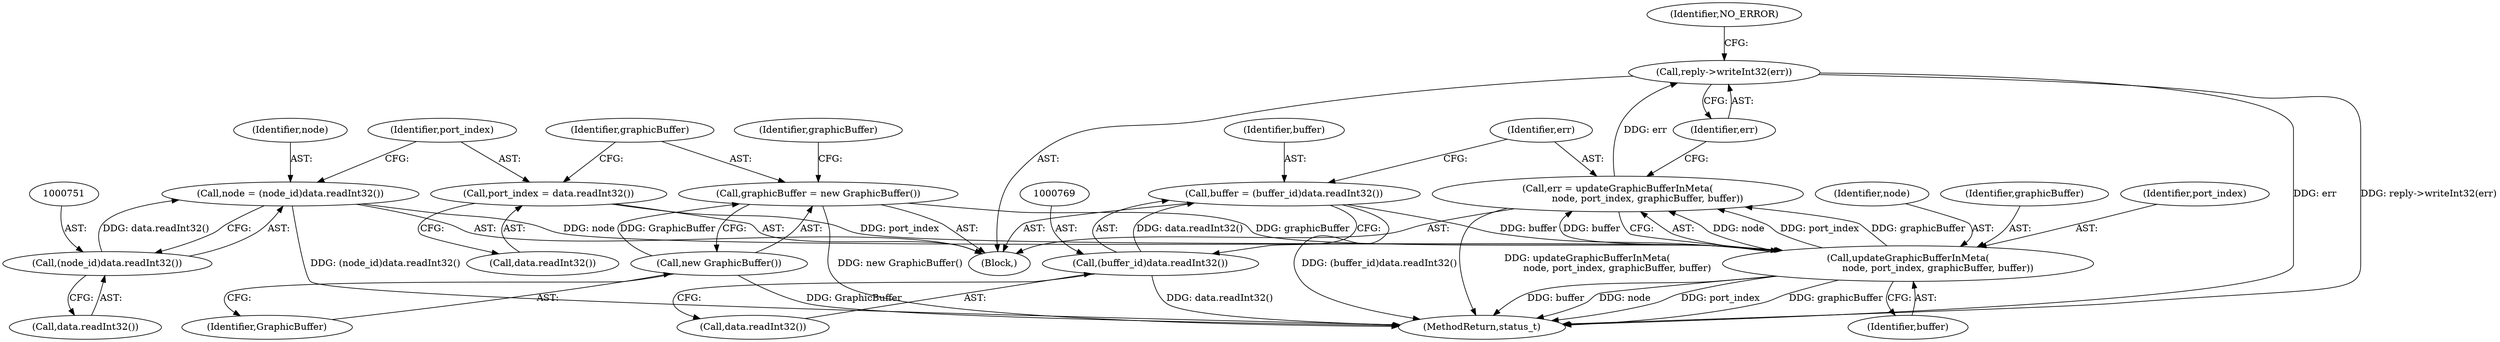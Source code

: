 digraph "0_Android_0bb5ced60304da7f61478ffd359e7ba65d72f181@API" {
"1000779" [label="(Call,reply->writeInt32(err))"];
"1000772" [label="(Call,err = updateGraphicBufferInMeta(\n                    node, port_index, graphicBuffer, buffer))"];
"1000774" [label="(Call,updateGraphicBufferInMeta(\n                    node, port_index, graphicBuffer, buffer))"];
"1000748" [label="(Call,node = (node_id)data.readInt32())"];
"1000750" [label="(Call,(node_id)data.readInt32())"];
"1000754" [label="(Call,port_index = data.readInt32())"];
"1000758" [label="(Call,graphicBuffer = new GraphicBuffer())"];
"1000760" [label="(Call,new GraphicBuffer())"];
"1000766" [label="(Call,buffer = (buffer_id)data.readInt32())"];
"1000768" [label="(Call,(buffer_id)data.readInt32())"];
"1000772" [label="(Call,err = updateGraphicBufferInMeta(\n                    node, port_index, graphicBuffer, buffer))"];
"1000755" [label="(Identifier,port_index)"];
"1000779" [label="(Call,reply->writeInt32(err))"];
"1000750" [label="(Call,(node_id)data.readInt32())"];
"1000758" [label="(Call,graphicBuffer = new GraphicBuffer())"];
"1000766" [label="(Call,buffer = (buffer_id)data.readInt32())"];
"1000749" [label="(Identifier,node)"];
"1000767" [label="(Identifier,buffer)"];
"1000752" [label="(Call,data.readInt32())"];
"1000775" [label="(Identifier,node)"];
"1000760" [label="(Call,new GraphicBuffer())"];
"1000761" [label="(Identifier,GraphicBuffer)"];
"1000742" [label="(Block,)"];
"1000754" [label="(Call,port_index = data.readInt32())"];
"1000777" [label="(Identifier,graphicBuffer)"];
"1000782" [label="(Identifier,NO_ERROR)"];
"1000776" [label="(Identifier,port_index)"];
"1000764" [label="(Identifier,graphicBuffer)"];
"1000780" [label="(Identifier,err)"];
"1000759" [label="(Identifier,graphicBuffer)"];
"1000756" [label="(Call,data.readInt32())"];
"1000768" [label="(Call,(buffer_id)data.readInt32())"];
"1000778" [label="(Identifier,buffer)"];
"1000774" [label="(Call,updateGraphicBufferInMeta(\n                    node, port_index, graphicBuffer, buffer))"];
"1000748" [label="(Call,node = (node_id)data.readInt32())"];
"1000770" [label="(Call,data.readInt32())"];
"1001353" [label="(MethodReturn,status_t)"];
"1000773" [label="(Identifier,err)"];
"1000779" -> "1000742"  [label="AST: "];
"1000779" -> "1000780"  [label="CFG: "];
"1000780" -> "1000779"  [label="AST: "];
"1000782" -> "1000779"  [label="CFG: "];
"1000779" -> "1001353"  [label="DDG: err"];
"1000779" -> "1001353"  [label="DDG: reply->writeInt32(err)"];
"1000772" -> "1000779"  [label="DDG: err"];
"1000772" -> "1000742"  [label="AST: "];
"1000772" -> "1000774"  [label="CFG: "];
"1000773" -> "1000772"  [label="AST: "];
"1000774" -> "1000772"  [label="AST: "];
"1000780" -> "1000772"  [label="CFG: "];
"1000772" -> "1001353"  [label="DDG: updateGraphicBufferInMeta(\n                    node, port_index, graphicBuffer, buffer)"];
"1000774" -> "1000772"  [label="DDG: node"];
"1000774" -> "1000772"  [label="DDG: port_index"];
"1000774" -> "1000772"  [label="DDG: graphicBuffer"];
"1000774" -> "1000772"  [label="DDG: buffer"];
"1000774" -> "1000778"  [label="CFG: "];
"1000775" -> "1000774"  [label="AST: "];
"1000776" -> "1000774"  [label="AST: "];
"1000777" -> "1000774"  [label="AST: "];
"1000778" -> "1000774"  [label="AST: "];
"1000774" -> "1001353"  [label="DDG: port_index"];
"1000774" -> "1001353"  [label="DDG: graphicBuffer"];
"1000774" -> "1001353"  [label="DDG: buffer"];
"1000774" -> "1001353"  [label="DDG: node"];
"1000748" -> "1000774"  [label="DDG: node"];
"1000754" -> "1000774"  [label="DDG: port_index"];
"1000758" -> "1000774"  [label="DDG: graphicBuffer"];
"1000766" -> "1000774"  [label="DDG: buffer"];
"1000748" -> "1000742"  [label="AST: "];
"1000748" -> "1000750"  [label="CFG: "];
"1000749" -> "1000748"  [label="AST: "];
"1000750" -> "1000748"  [label="AST: "];
"1000755" -> "1000748"  [label="CFG: "];
"1000748" -> "1001353"  [label="DDG: (node_id)data.readInt32()"];
"1000750" -> "1000748"  [label="DDG: data.readInt32()"];
"1000750" -> "1000752"  [label="CFG: "];
"1000751" -> "1000750"  [label="AST: "];
"1000752" -> "1000750"  [label="AST: "];
"1000754" -> "1000742"  [label="AST: "];
"1000754" -> "1000756"  [label="CFG: "];
"1000755" -> "1000754"  [label="AST: "];
"1000756" -> "1000754"  [label="AST: "];
"1000759" -> "1000754"  [label="CFG: "];
"1000758" -> "1000742"  [label="AST: "];
"1000758" -> "1000760"  [label="CFG: "];
"1000759" -> "1000758"  [label="AST: "];
"1000760" -> "1000758"  [label="AST: "];
"1000764" -> "1000758"  [label="CFG: "];
"1000758" -> "1001353"  [label="DDG: new GraphicBuffer()"];
"1000760" -> "1000758"  [label="DDG: GraphicBuffer"];
"1000760" -> "1000761"  [label="CFG: "];
"1000761" -> "1000760"  [label="AST: "];
"1000760" -> "1001353"  [label="DDG: GraphicBuffer"];
"1000766" -> "1000742"  [label="AST: "];
"1000766" -> "1000768"  [label="CFG: "];
"1000767" -> "1000766"  [label="AST: "];
"1000768" -> "1000766"  [label="AST: "];
"1000773" -> "1000766"  [label="CFG: "];
"1000766" -> "1001353"  [label="DDG: (buffer_id)data.readInt32()"];
"1000768" -> "1000766"  [label="DDG: data.readInt32()"];
"1000768" -> "1000770"  [label="CFG: "];
"1000769" -> "1000768"  [label="AST: "];
"1000770" -> "1000768"  [label="AST: "];
"1000768" -> "1001353"  [label="DDG: data.readInt32()"];
}
